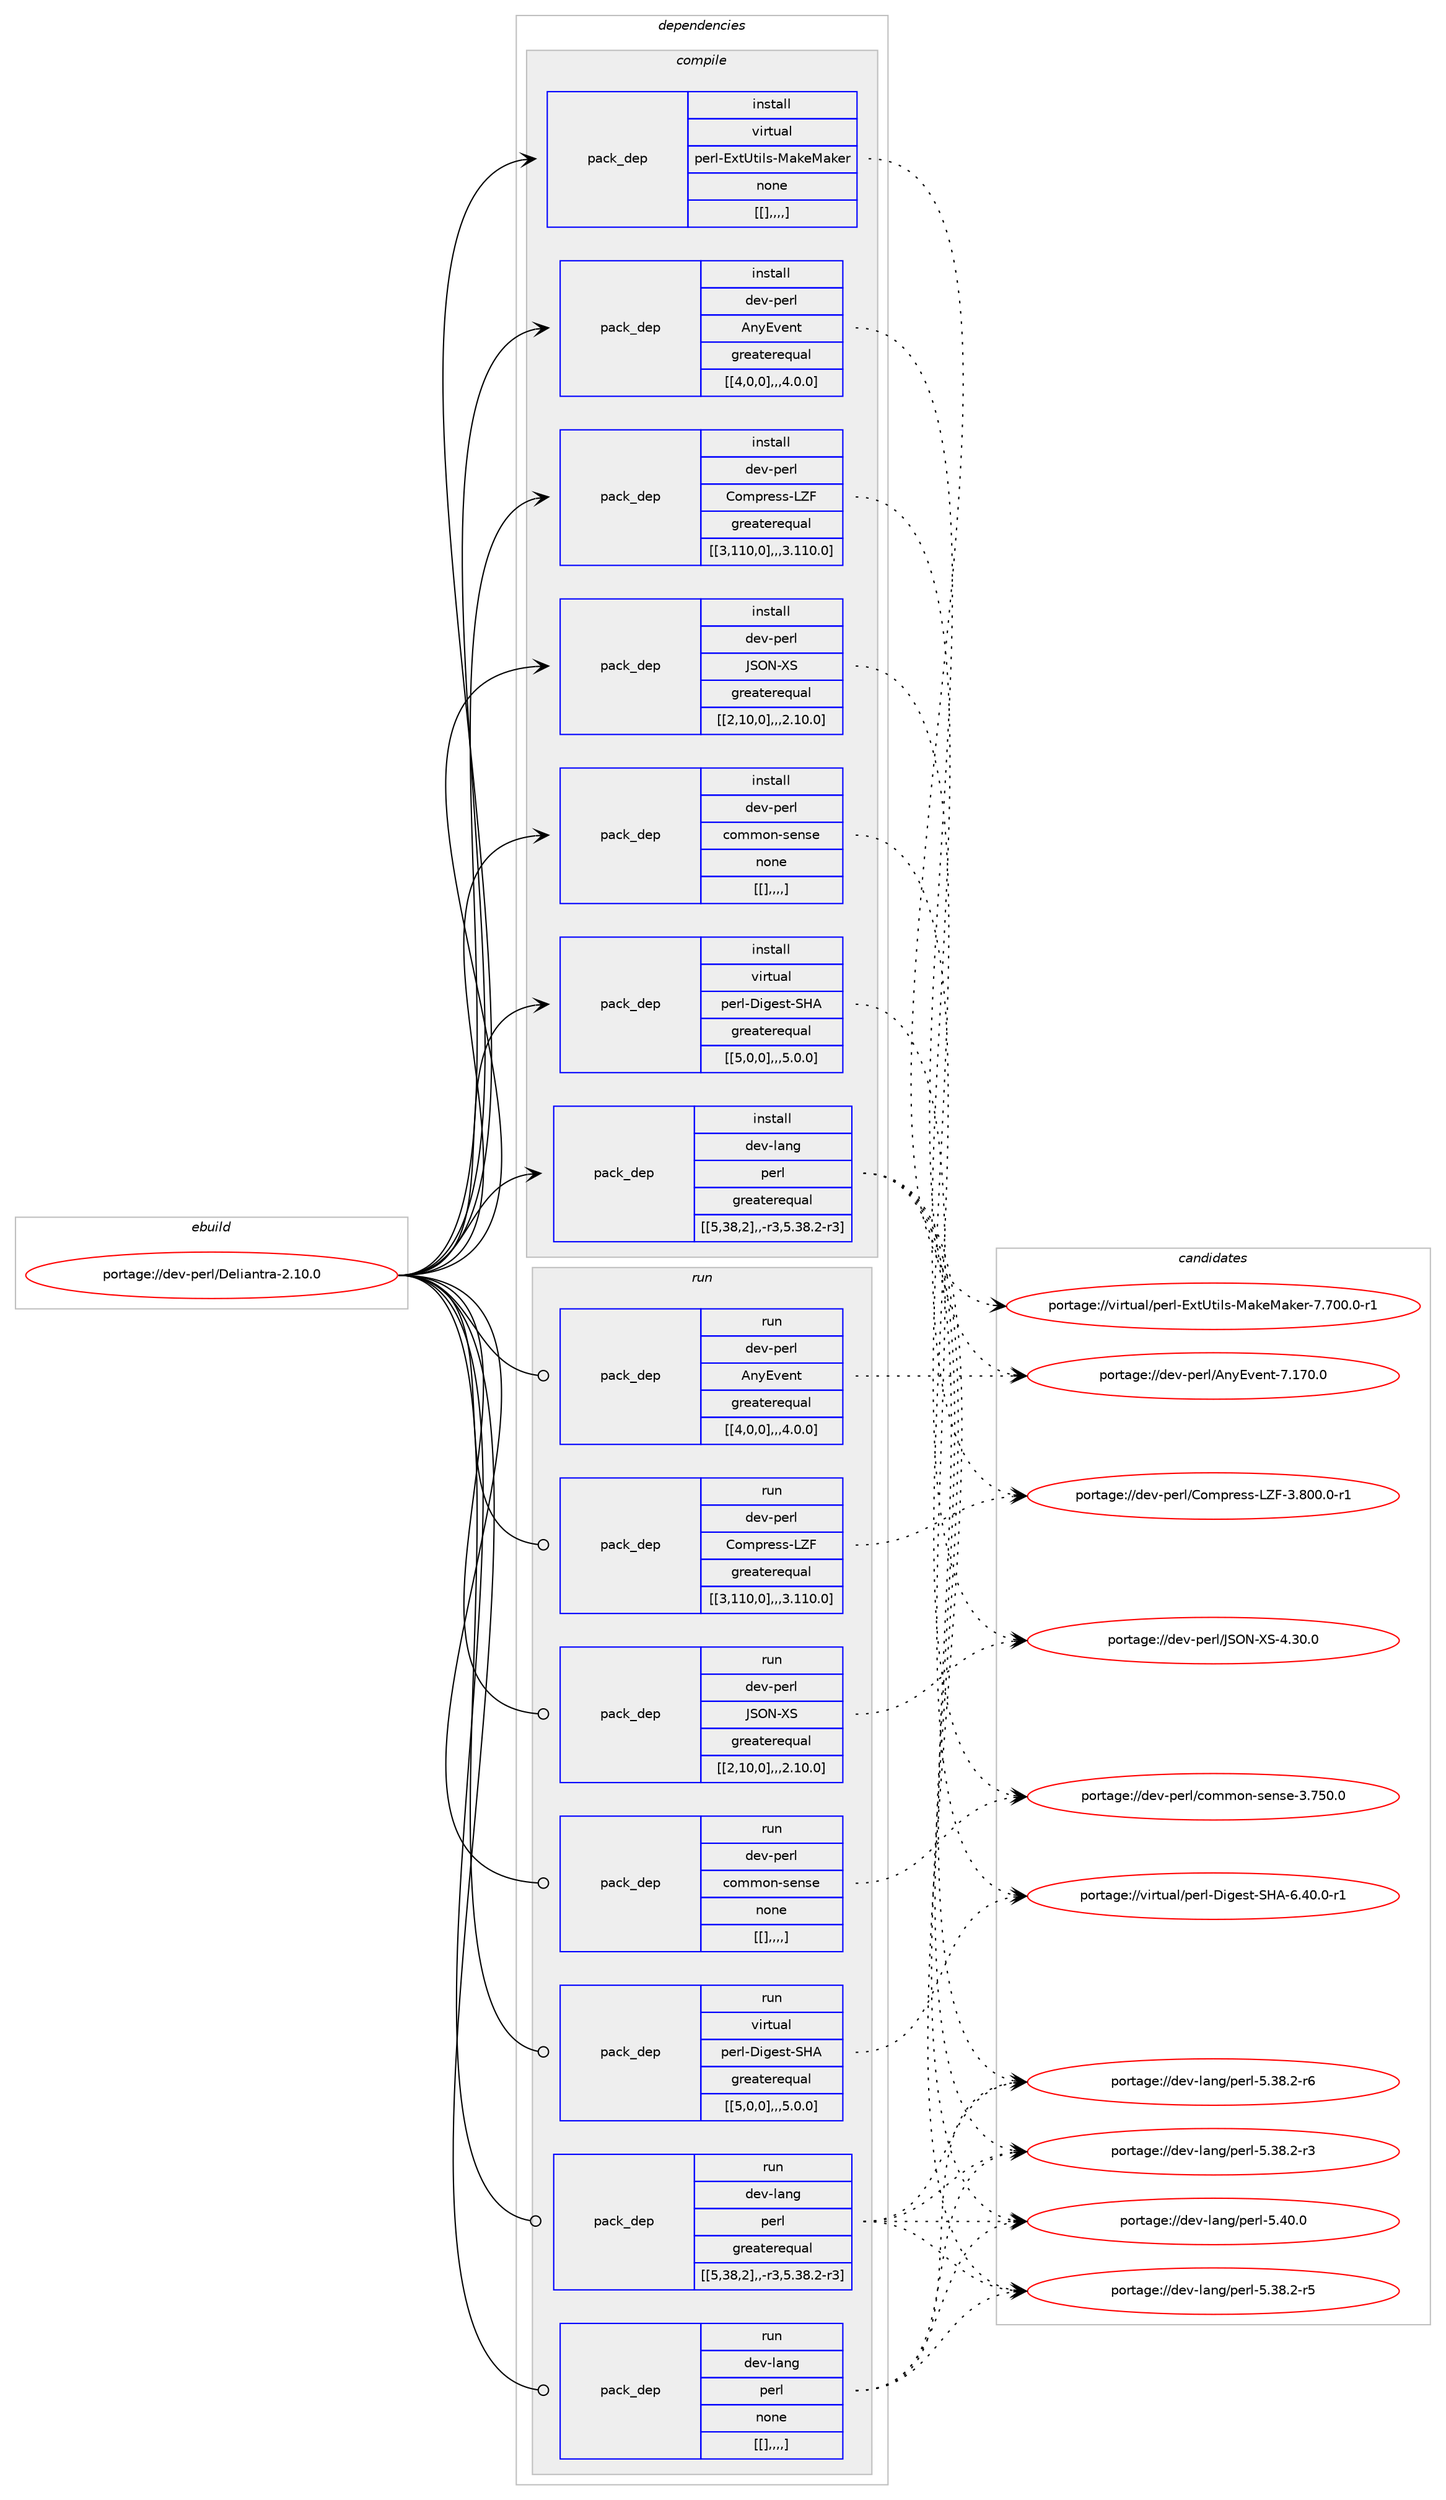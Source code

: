 digraph prolog {

# *************
# Graph options
# *************

newrank=true;
concentrate=true;
compound=true;
graph [rankdir=LR,fontname=Helvetica,fontsize=10,ranksep=1.5];#, ranksep=2.5, nodesep=0.2];
edge  [arrowhead=vee];
node  [fontname=Helvetica,fontsize=10];

# **********
# The ebuild
# **********

subgraph cluster_leftcol {
color=gray;
label=<<i>ebuild</i>>;
id [label="portage://dev-perl/Deliantra-2.10.0", color=red, width=4, href="../dev-perl/Deliantra-2.10.0.svg"];
}

# ****************
# The dependencies
# ****************

subgraph cluster_midcol {
color=gray;
label=<<i>dependencies</i>>;
subgraph cluster_compile {
fillcolor="#eeeeee";
style=filled;
label=<<i>compile</i>>;
subgraph pack97970 {
dependency129501 [label=<<TABLE BORDER="0" CELLBORDER="1" CELLSPACING="0" CELLPADDING="4" WIDTH="220"><TR><TD ROWSPAN="6" CELLPADDING="30">pack_dep</TD></TR><TR><TD WIDTH="110">install</TD></TR><TR><TD>dev-lang</TD></TR><TR><TD>perl</TD></TR><TR><TD>greaterequal</TD></TR><TR><TD>[[5,38,2],,-r3,5.38.2-r3]</TD></TR></TABLE>>, shape=none, color=blue];
}
id:e -> dependency129501:w [weight=20,style="solid",arrowhead="vee"];
subgraph pack97971 {
dependency129502 [label=<<TABLE BORDER="0" CELLBORDER="1" CELLSPACING="0" CELLPADDING="4" WIDTH="220"><TR><TD ROWSPAN="6" CELLPADDING="30">pack_dep</TD></TR><TR><TD WIDTH="110">install</TD></TR><TR><TD>dev-perl</TD></TR><TR><TD>AnyEvent</TD></TR><TR><TD>greaterequal</TD></TR><TR><TD>[[4,0,0],,,4.0.0]</TD></TR></TABLE>>, shape=none, color=blue];
}
id:e -> dependency129502:w [weight=20,style="solid",arrowhead="vee"];
subgraph pack97972 {
dependency129503 [label=<<TABLE BORDER="0" CELLBORDER="1" CELLSPACING="0" CELLPADDING="4" WIDTH="220"><TR><TD ROWSPAN="6" CELLPADDING="30">pack_dep</TD></TR><TR><TD WIDTH="110">install</TD></TR><TR><TD>dev-perl</TD></TR><TR><TD>Compress-LZF</TD></TR><TR><TD>greaterequal</TD></TR><TR><TD>[[3,110,0],,,3.110.0]</TD></TR></TABLE>>, shape=none, color=blue];
}
id:e -> dependency129503:w [weight=20,style="solid",arrowhead="vee"];
subgraph pack97973 {
dependency129504 [label=<<TABLE BORDER="0" CELLBORDER="1" CELLSPACING="0" CELLPADDING="4" WIDTH="220"><TR><TD ROWSPAN="6" CELLPADDING="30">pack_dep</TD></TR><TR><TD WIDTH="110">install</TD></TR><TR><TD>dev-perl</TD></TR><TR><TD>JSON-XS</TD></TR><TR><TD>greaterequal</TD></TR><TR><TD>[[2,10,0],,,2.10.0]</TD></TR></TABLE>>, shape=none, color=blue];
}
id:e -> dependency129504:w [weight=20,style="solid",arrowhead="vee"];
subgraph pack97974 {
dependency129505 [label=<<TABLE BORDER="0" CELLBORDER="1" CELLSPACING="0" CELLPADDING="4" WIDTH="220"><TR><TD ROWSPAN="6" CELLPADDING="30">pack_dep</TD></TR><TR><TD WIDTH="110">install</TD></TR><TR><TD>dev-perl</TD></TR><TR><TD>common-sense</TD></TR><TR><TD>none</TD></TR><TR><TD>[[],,,,]</TD></TR></TABLE>>, shape=none, color=blue];
}
id:e -> dependency129505:w [weight=20,style="solid",arrowhead="vee"];
subgraph pack97975 {
dependency129506 [label=<<TABLE BORDER="0" CELLBORDER="1" CELLSPACING="0" CELLPADDING="4" WIDTH="220"><TR><TD ROWSPAN="6" CELLPADDING="30">pack_dep</TD></TR><TR><TD WIDTH="110">install</TD></TR><TR><TD>virtual</TD></TR><TR><TD>perl-Digest-SHA</TD></TR><TR><TD>greaterequal</TD></TR><TR><TD>[[5,0,0],,,5.0.0]</TD></TR></TABLE>>, shape=none, color=blue];
}
id:e -> dependency129506:w [weight=20,style="solid",arrowhead="vee"];
subgraph pack97976 {
dependency129507 [label=<<TABLE BORDER="0" CELLBORDER="1" CELLSPACING="0" CELLPADDING="4" WIDTH="220"><TR><TD ROWSPAN="6" CELLPADDING="30">pack_dep</TD></TR><TR><TD WIDTH="110">install</TD></TR><TR><TD>virtual</TD></TR><TR><TD>perl-ExtUtils-MakeMaker</TD></TR><TR><TD>none</TD></TR><TR><TD>[[],,,,]</TD></TR></TABLE>>, shape=none, color=blue];
}
id:e -> dependency129507:w [weight=20,style="solid",arrowhead="vee"];
}
subgraph cluster_compileandrun {
fillcolor="#eeeeee";
style=filled;
label=<<i>compile and run</i>>;
}
subgraph cluster_run {
fillcolor="#eeeeee";
style=filled;
label=<<i>run</i>>;
subgraph pack97977 {
dependency129508 [label=<<TABLE BORDER="0" CELLBORDER="1" CELLSPACING="0" CELLPADDING="4" WIDTH="220"><TR><TD ROWSPAN="6" CELLPADDING="30">pack_dep</TD></TR><TR><TD WIDTH="110">run</TD></TR><TR><TD>dev-lang</TD></TR><TR><TD>perl</TD></TR><TR><TD>greaterequal</TD></TR><TR><TD>[[5,38,2],,-r3,5.38.2-r3]</TD></TR></TABLE>>, shape=none, color=blue];
}
id:e -> dependency129508:w [weight=20,style="solid",arrowhead="odot"];
subgraph pack97978 {
dependency129509 [label=<<TABLE BORDER="0" CELLBORDER="1" CELLSPACING="0" CELLPADDING="4" WIDTH="220"><TR><TD ROWSPAN="6" CELLPADDING="30">pack_dep</TD></TR><TR><TD WIDTH="110">run</TD></TR><TR><TD>dev-lang</TD></TR><TR><TD>perl</TD></TR><TR><TD>none</TD></TR><TR><TD>[[],,,,]</TD></TR></TABLE>>, shape=none, color=blue];
}
id:e -> dependency129509:w [weight=20,style="solid",arrowhead="odot"];
subgraph pack97979 {
dependency129510 [label=<<TABLE BORDER="0" CELLBORDER="1" CELLSPACING="0" CELLPADDING="4" WIDTH="220"><TR><TD ROWSPAN="6" CELLPADDING="30">pack_dep</TD></TR><TR><TD WIDTH="110">run</TD></TR><TR><TD>dev-perl</TD></TR><TR><TD>AnyEvent</TD></TR><TR><TD>greaterequal</TD></TR><TR><TD>[[4,0,0],,,4.0.0]</TD></TR></TABLE>>, shape=none, color=blue];
}
id:e -> dependency129510:w [weight=20,style="solid",arrowhead="odot"];
subgraph pack97980 {
dependency129511 [label=<<TABLE BORDER="0" CELLBORDER="1" CELLSPACING="0" CELLPADDING="4" WIDTH="220"><TR><TD ROWSPAN="6" CELLPADDING="30">pack_dep</TD></TR><TR><TD WIDTH="110">run</TD></TR><TR><TD>dev-perl</TD></TR><TR><TD>Compress-LZF</TD></TR><TR><TD>greaterequal</TD></TR><TR><TD>[[3,110,0],,,3.110.0]</TD></TR></TABLE>>, shape=none, color=blue];
}
id:e -> dependency129511:w [weight=20,style="solid",arrowhead="odot"];
subgraph pack97981 {
dependency129512 [label=<<TABLE BORDER="0" CELLBORDER="1" CELLSPACING="0" CELLPADDING="4" WIDTH="220"><TR><TD ROWSPAN="6" CELLPADDING="30">pack_dep</TD></TR><TR><TD WIDTH="110">run</TD></TR><TR><TD>dev-perl</TD></TR><TR><TD>JSON-XS</TD></TR><TR><TD>greaterequal</TD></TR><TR><TD>[[2,10,0],,,2.10.0]</TD></TR></TABLE>>, shape=none, color=blue];
}
id:e -> dependency129512:w [weight=20,style="solid",arrowhead="odot"];
subgraph pack97982 {
dependency129513 [label=<<TABLE BORDER="0" CELLBORDER="1" CELLSPACING="0" CELLPADDING="4" WIDTH="220"><TR><TD ROWSPAN="6" CELLPADDING="30">pack_dep</TD></TR><TR><TD WIDTH="110">run</TD></TR><TR><TD>dev-perl</TD></TR><TR><TD>common-sense</TD></TR><TR><TD>none</TD></TR><TR><TD>[[],,,,]</TD></TR></TABLE>>, shape=none, color=blue];
}
id:e -> dependency129513:w [weight=20,style="solid",arrowhead="odot"];
subgraph pack97983 {
dependency129514 [label=<<TABLE BORDER="0" CELLBORDER="1" CELLSPACING="0" CELLPADDING="4" WIDTH="220"><TR><TD ROWSPAN="6" CELLPADDING="30">pack_dep</TD></TR><TR><TD WIDTH="110">run</TD></TR><TR><TD>virtual</TD></TR><TR><TD>perl-Digest-SHA</TD></TR><TR><TD>greaterequal</TD></TR><TR><TD>[[5,0,0],,,5.0.0]</TD></TR></TABLE>>, shape=none, color=blue];
}
id:e -> dependency129514:w [weight=20,style="solid",arrowhead="odot"];
}
}

# **************
# The candidates
# **************

subgraph cluster_choices {
rank=same;
color=gray;
label=<<i>candidates</i>>;

subgraph choice97970 {
color=black;
nodesep=1;
choice10010111845108971101034711210111410845534652484648 [label="portage://dev-lang/perl-5.40.0", color=red, width=4,href="../dev-lang/perl-5.40.0.svg"];
choice100101118451089711010347112101114108455346515646504511454 [label="portage://dev-lang/perl-5.38.2-r6", color=red, width=4,href="../dev-lang/perl-5.38.2-r6.svg"];
choice100101118451089711010347112101114108455346515646504511453 [label="portage://dev-lang/perl-5.38.2-r5", color=red, width=4,href="../dev-lang/perl-5.38.2-r5.svg"];
choice100101118451089711010347112101114108455346515646504511451 [label="portage://dev-lang/perl-5.38.2-r3", color=red, width=4,href="../dev-lang/perl-5.38.2-r3.svg"];
dependency129501:e -> choice10010111845108971101034711210111410845534652484648:w [style=dotted,weight="100"];
dependency129501:e -> choice100101118451089711010347112101114108455346515646504511454:w [style=dotted,weight="100"];
dependency129501:e -> choice100101118451089711010347112101114108455346515646504511453:w [style=dotted,weight="100"];
dependency129501:e -> choice100101118451089711010347112101114108455346515646504511451:w [style=dotted,weight="100"];
}
subgraph choice97971 {
color=black;
nodesep=1;
choice100101118451121011141084765110121691181011101164555464955484648 [label="portage://dev-perl/AnyEvent-7.170.0", color=red, width=4,href="../dev-perl/AnyEvent-7.170.0.svg"];
dependency129502:e -> choice100101118451121011141084765110121691181011101164555464955484648:w [style=dotted,weight="100"];
}
subgraph choice97972 {
color=black;
nodesep=1;
choice1001011184511210111410847671111091121141011151154576907045514656484846484511449 [label="portage://dev-perl/Compress-LZF-3.800.0-r1", color=red, width=4,href="../dev-perl/Compress-LZF-3.800.0-r1.svg"];
dependency129503:e -> choice1001011184511210111410847671111091121141011151154576907045514656484846484511449:w [style=dotted,weight="100"];
}
subgraph choice97973 {
color=black;
nodesep=1;
choice10010111845112101114108477483797845888345524651484648 [label="portage://dev-perl/JSON-XS-4.30.0", color=red, width=4,href="../dev-perl/JSON-XS-4.30.0.svg"];
dependency129504:e -> choice10010111845112101114108477483797845888345524651484648:w [style=dotted,weight="100"];
}
subgraph choice97974 {
color=black;
nodesep=1;
choice100101118451121011141084799111109109111110451151011101151014551465553484648 [label="portage://dev-perl/common-sense-3.750.0", color=red, width=4,href="../dev-perl/common-sense-3.750.0.svg"];
dependency129505:e -> choice100101118451121011141084799111109109111110451151011101151014551465553484648:w [style=dotted,weight="100"];
}
subgraph choice97975 {
color=black;
nodesep=1;
choice1181051141161179710847112101114108456810510310111511645837265455446524846484511449 [label="portage://virtual/perl-Digest-SHA-6.40.0-r1", color=red, width=4,href="../virtual/perl-Digest-SHA-6.40.0-r1.svg"];
dependency129506:e -> choice1181051141161179710847112101114108456810510310111511645837265455446524846484511449:w [style=dotted,weight="100"];
}
subgraph choice97976 {
color=black;
nodesep=1;
choice1181051141161179710847112101114108456912011685116105108115457797107101779710710111445554655484846484511449 [label="portage://virtual/perl-ExtUtils-MakeMaker-7.700.0-r1", color=red, width=4,href="../virtual/perl-ExtUtils-MakeMaker-7.700.0-r1.svg"];
dependency129507:e -> choice1181051141161179710847112101114108456912011685116105108115457797107101779710710111445554655484846484511449:w [style=dotted,weight="100"];
}
subgraph choice97977 {
color=black;
nodesep=1;
choice10010111845108971101034711210111410845534652484648 [label="portage://dev-lang/perl-5.40.0", color=red, width=4,href="../dev-lang/perl-5.40.0.svg"];
choice100101118451089711010347112101114108455346515646504511454 [label="portage://dev-lang/perl-5.38.2-r6", color=red, width=4,href="../dev-lang/perl-5.38.2-r6.svg"];
choice100101118451089711010347112101114108455346515646504511453 [label="portage://dev-lang/perl-5.38.2-r5", color=red, width=4,href="../dev-lang/perl-5.38.2-r5.svg"];
choice100101118451089711010347112101114108455346515646504511451 [label="portage://dev-lang/perl-5.38.2-r3", color=red, width=4,href="../dev-lang/perl-5.38.2-r3.svg"];
dependency129508:e -> choice10010111845108971101034711210111410845534652484648:w [style=dotted,weight="100"];
dependency129508:e -> choice100101118451089711010347112101114108455346515646504511454:w [style=dotted,weight="100"];
dependency129508:e -> choice100101118451089711010347112101114108455346515646504511453:w [style=dotted,weight="100"];
dependency129508:e -> choice100101118451089711010347112101114108455346515646504511451:w [style=dotted,weight="100"];
}
subgraph choice97978 {
color=black;
nodesep=1;
choice10010111845108971101034711210111410845534652484648 [label="portage://dev-lang/perl-5.40.0", color=red, width=4,href="../dev-lang/perl-5.40.0.svg"];
choice100101118451089711010347112101114108455346515646504511454 [label="portage://dev-lang/perl-5.38.2-r6", color=red, width=4,href="../dev-lang/perl-5.38.2-r6.svg"];
choice100101118451089711010347112101114108455346515646504511453 [label="portage://dev-lang/perl-5.38.2-r5", color=red, width=4,href="../dev-lang/perl-5.38.2-r5.svg"];
choice100101118451089711010347112101114108455346515646504511451 [label="portage://dev-lang/perl-5.38.2-r3", color=red, width=4,href="../dev-lang/perl-5.38.2-r3.svg"];
dependency129509:e -> choice10010111845108971101034711210111410845534652484648:w [style=dotted,weight="100"];
dependency129509:e -> choice100101118451089711010347112101114108455346515646504511454:w [style=dotted,weight="100"];
dependency129509:e -> choice100101118451089711010347112101114108455346515646504511453:w [style=dotted,weight="100"];
dependency129509:e -> choice100101118451089711010347112101114108455346515646504511451:w [style=dotted,weight="100"];
}
subgraph choice97979 {
color=black;
nodesep=1;
choice100101118451121011141084765110121691181011101164555464955484648 [label="portage://dev-perl/AnyEvent-7.170.0", color=red, width=4,href="../dev-perl/AnyEvent-7.170.0.svg"];
dependency129510:e -> choice100101118451121011141084765110121691181011101164555464955484648:w [style=dotted,weight="100"];
}
subgraph choice97980 {
color=black;
nodesep=1;
choice1001011184511210111410847671111091121141011151154576907045514656484846484511449 [label="portage://dev-perl/Compress-LZF-3.800.0-r1", color=red, width=4,href="../dev-perl/Compress-LZF-3.800.0-r1.svg"];
dependency129511:e -> choice1001011184511210111410847671111091121141011151154576907045514656484846484511449:w [style=dotted,weight="100"];
}
subgraph choice97981 {
color=black;
nodesep=1;
choice10010111845112101114108477483797845888345524651484648 [label="portage://dev-perl/JSON-XS-4.30.0", color=red, width=4,href="../dev-perl/JSON-XS-4.30.0.svg"];
dependency129512:e -> choice10010111845112101114108477483797845888345524651484648:w [style=dotted,weight="100"];
}
subgraph choice97982 {
color=black;
nodesep=1;
choice100101118451121011141084799111109109111110451151011101151014551465553484648 [label="portage://dev-perl/common-sense-3.750.0", color=red, width=4,href="../dev-perl/common-sense-3.750.0.svg"];
dependency129513:e -> choice100101118451121011141084799111109109111110451151011101151014551465553484648:w [style=dotted,weight="100"];
}
subgraph choice97983 {
color=black;
nodesep=1;
choice1181051141161179710847112101114108456810510310111511645837265455446524846484511449 [label="portage://virtual/perl-Digest-SHA-6.40.0-r1", color=red, width=4,href="../virtual/perl-Digest-SHA-6.40.0-r1.svg"];
dependency129514:e -> choice1181051141161179710847112101114108456810510310111511645837265455446524846484511449:w [style=dotted,weight="100"];
}
}

}
